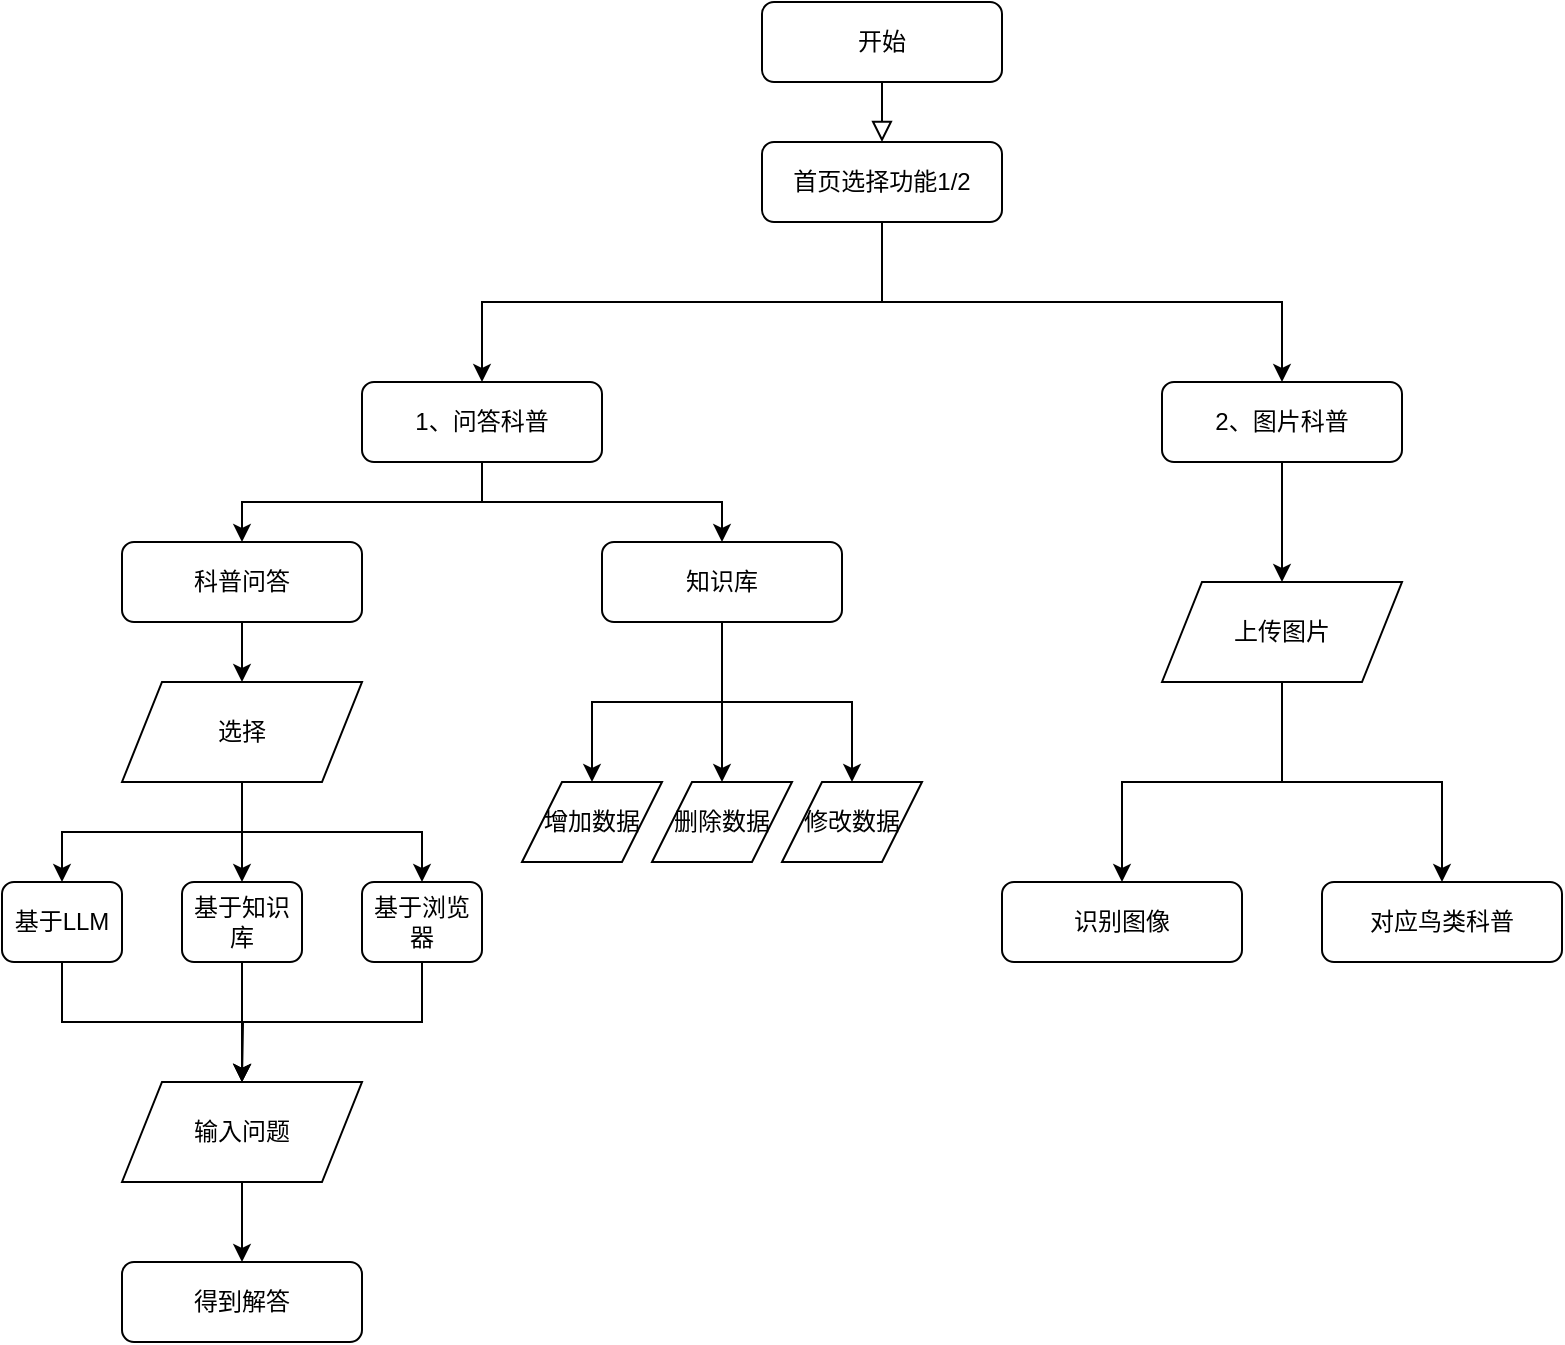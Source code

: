 <mxfile version="23.1.5" type="device">
  <diagram id="C5RBs43oDa-KdzZeNtuy" name="Page-1">
    <mxGraphModel dx="925" dy="689" grid="1" gridSize="10" guides="1" tooltips="1" connect="1" arrows="1" fold="1" page="1" pageScale="1" pageWidth="827" pageHeight="1169" math="0" shadow="0">
      <root>
        <mxCell id="WIyWlLk6GJQsqaUBKTNV-0" />
        <mxCell id="WIyWlLk6GJQsqaUBKTNV-1" parent="WIyWlLk6GJQsqaUBKTNV-0" />
        <mxCell id="WIyWlLk6GJQsqaUBKTNV-2" value="" style="rounded=0;html=1;jettySize=auto;orthogonalLoop=1;fontSize=11;endArrow=block;endFill=0;endSize=8;strokeWidth=1;shadow=0;labelBackgroundColor=none;edgeStyle=orthogonalEdgeStyle;entryX=0.5;entryY=0;entryDx=0;entryDy=0;" parent="WIyWlLk6GJQsqaUBKTNV-1" source="WIyWlLk6GJQsqaUBKTNV-3" target="lSsWX_e3qTCy8vR7yPE1-0" edge="1">
          <mxGeometry relative="1" as="geometry">
            <mxPoint x="450" y="180" as="targetPoint" />
          </mxGeometry>
        </mxCell>
        <mxCell id="WIyWlLk6GJQsqaUBKTNV-3" value="开始" style="rounded=1;whiteSpace=wrap;html=1;fontSize=12;glass=0;strokeWidth=1;shadow=0;" parent="WIyWlLk6GJQsqaUBKTNV-1" vertex="1">
          <mxGeometry x="380" y="90" width="120" height="40" as="geometry" />
        </mxCell>
        <mxCell id="lSsWX_e3qTCy8vR7yPE1-5" style="edgeStyle=orthogonalEdgeStyle;rounded=0;orthogonalLoop=1;jettySize=auto;html=1;exitX=0.5;exitY=1;exitDx=0;exitDy=0;entryX=0.5;entryY=0;entryDx=0;entryDy=0;" parent="WIyWlLk6GJQsqaUBKTNV-1" source="lSsWX_e3qTCy8vR7yPE1-0" target="lSsWX_e3qTCy8vR7yPE1-2" edge="1">
          <mxGeometry relative="1" as="geometry" />
        </mxCell>
        <mxCell id="RcgU6G-KKBRbS7jpkdpi-0" style="edgeStyle=orthogonalEdgeStyle;rounded=0;orthogonalLoop=1;jettySize=auto;html=1;exitX=0.5;exitY=1;exitDx=0;exitDy=0;entryX=0.5;entryY=0;entryDx=0;entryDy=0;" edge="1" parent="WIyWlLk6GJQsqaUBKTNV-1" source="lSsWX_e3qTCy8vR7yPE1-0" target="lSsWX_e3qTCy8vR7yPE1-1">
          <mxGeometry relative="1" as="geometry" />
        </mxCell>
        <mxCell id="lSsWX_e3qTCy8vR7yPE1-0" value="首页选择功能1/2" style="rounded=1;whiteSpace=wrap;html=1;fontSize=12;glass=0;strokeWidth=1;shadow=0;" parent="WIyWlLk6GJQsqaUBKTNV-1" vertex="1">
          <mxGeometry x="380" y="160" width="120" height="40" as="geometry" />
        </mxCell>
        <mxCell id="RcgU6G-KKBRbS7jpkdpi-3" style="edgeStyle=orthogonalEdgeStyle;rounded=0;orthogonalLoop=1;jettySize=auto;html=1;exitX=0.5;exitY=1;exitDx=0;exitDy=0;entryX=0.5;entryY=0;entryDx=0;entryDy=0;" edge="1" parent="WIyWlLk6GJQsqaUBKTNV-1" source="lSsWX_e3qTCy8vR7yPE1-1" target="RcgU6G-KKBRbS7jpkdpi-1">
          <mxGeometry relative="1" as="geometry" />
        </mxCell>
        <mxCell id="RcgU6G-KKBRbS7jpkdpi-4" style="edgeStyle=orthogonalEdgeStyle;rounded=0;orthogonalLoop=1;jettySize=auto;html=1;exitX=0.5;exitY=1;exitDx=0;exitDy=0;entryX=0.5;entryY=0;entryDx=0;entryDy=0;" edge="1" parent="WIyWlLk6GJQsqaUBKTNV-1" source="lSsWX_e3qTCy8vR7yPE1-1" target="RcgU6G-KKBRbS7jpkdpi-2">
          <mxGeometry relative="1" as="geometry" />
        </mxCell>
        <mxCell id="lSsWX_e3qTCy8vR7yPE1-1" value="1、问答科普" style="rounded=1;whiteSpace=wrap;html=1;fontSize=12;glass=0;strokeWidth=1;shadow=0;" parent="WIyWlLk6GJQsqaUBKTNV-1" vertex="1">
          <mxGeometry x="180" y="280" width="120" height="40" as="geometry" />
        </mxCell>
        <mxCell id="lSsWX_e3qTCy8vR7yPE1-12" style="edgeStyle=orthogonalEdgeStyle;rounded=0;orthogonalLoop=1;jettySize=auto;html=1;exitX=0.5;exitY=1;exitDx=0;exitDy=0;entryX=0.5;entryY=0;entryDx=0;entryDy=0;" parent="WIyWlLk6GJQsqaUBKTNV-1" source="lSsWX_e3qTCy8vR7yPE1-2" target="lSsWX_e3qTCy8vR7yPE1-11" edge="1">
          <mxGeometry relative="1" as="geometry" />
        </mxCell>
        <mxCell id="lSsWX_e3qTCy8vR7yPE1-2" value="2、图片科普" style="rounded=1;whiteSpace=wrap;html=1;fontSize=12;glass=0;strokeWidth=1;shadow=0;" parent="WIyWlLk6GJQsqaUBKTNV-1" vertex="1">
          <mxGeometry x="580" y="280" width="120" height="40" as="geometry" />
        </mxCell>
        <mxCell id="RcgU6G-KKBRbS7jpkdpi-34" style="edgeStyle=orthogonalEdgeStyle;rounded=0;orthogonalLoop=1;jettySize=auto;html=1;exitX=0.5;exitY=1;exitDx=0;exitDy=0;entryX=0.5;entryY=0;entryDx=0;entryDy=0;" edge="1" parent="WIyWlLk6GJQsqaUBKTNV-1" source="lSsWX_e3qTCy8vR7yPE1-11" target="lSsWX_e3qTCy8vR7yPE1-14">
          <mxGeometry relative="1" as="geometry" />
        </mxCell>
        <mxCell id="RcgU6G-KKBRbS7jpkdpi-35" style="edgeStyle=orthogonalEdgeStyle;rounded=0;orthogonalLoop=1;jettySize=auto;html=1;exitX=0.5;exitY=1;exitDx=0;exitDy=0;" edge="1" parent="WIyWlLk6GJQsqaUBKTNV-1" source="lSsWX_e3qTCy8vR7yPE1-11" target="RcgU6G-KKBRbS7jpkdpi-33">
          <mxGeometry relative="1" as="geometry" />
        </mxCell>
        <mxCell id="lSsWX_e3qTCy8vR7yPE1-11" value="上传图片" style="shape=parallelogram;perimeter=parallelogramPerimeter;whiteSpace=wrap;html=1;fixedSize=1;" parent="WIyWlLk6GJQsqaUBKTNV-1" vertex="1">
          <mxGeometry x="580" y="380" width="120" height="50" as="geometry" />
        </mxCell>
        <mxCell id="lSsWX_e3qTCy8vR7yPE1-14" value="识别图像" style="rounded=1;whiteSpace=wrap;html=1;fontSize=12;glass=0;strokeWidth=1;shadow=0;" parent="WIyWlLk6GJQsqaUBKTNV-1" vertex="1">
          <mxGeometry x="500" y="530" width="120" height="40" as="geometry" />
        </mxCell>
        <mxCell id="RcgU6G-KKBRbS7jpkdpi-16" style="edgeStyle=orthogonalEdgeStyle;rounded=0;orthogonalLoop=1;jettySize=auto;html=1;exitX=0.5;exitY=1;exitDx=0;exitDy=0;entryX=0.5;entryY=0;entryDx=0;entryDy=0;" edge="1" parent="WIyWlLk6GJQsqaUBKTNV-1" source="RcgU6G-KKBRbS7jpkdpi-1" target="RcgU6G-KKBRbS7jpkdpi-15">
          <mxGeometry relative="1" as="geometry" />
        </mxCell>
        <mxCell id="RcgU6G-KKBRbS7jpkdpi-1" value="科普问答" style="rounded=1;whiteSpace=wrap;html=1;fontSize=12;glass=0;strokeWidth=1;shadow=0;" vertex="1" parent="WIyWlLk6GJQsqaUBKTNV-1">
          <mxGeometry x="60" y="360" width="120" height="40" as="geometry" />
        </mxCell>
        <mxCell id="RcgU6G-KKBRbS7jpkdpi-29" style="edgeStyle=orthogonalEdgeStyle;rounded=0;orthogonalLoop=1;jettySize=auto;html=1;exitX=0.5;exitY=1;exitDx=0;exitDy=0;entryX=0.5;entryY=0;entryDx=0;entryDy=0;" edge="1" parent="WIyWlLk6GJQsqaUBKTNV-1" source="RcgU6G-KKBRbS7jpkdpi-2" target="RcgU6G-KKBRbS7jpkdpi-27">
          <mxGeometry relative="1" as="geometry" />
        </mxCell>
        <mxCell id="RcgU6G-KKBRbS7jpkdpi-30" style="edgeStyle=orthogonalEdgeStyle;rounded=0;orthogonalLoop=1;jettySize=auto;html=1;exitX=0.5;exitY=1;exitDx=0;exitDy=0;entryX=0.5;entryY=0;entryDx=0;entryDy=0;" edge="1" parent="WIyWlLk6GJQsqaUBKTNV-1" source="RcgU6G-KKBRbS7jpkdpi-2" target="RcgU6G-KKBRbS7jpkdpi-25">
          <mxGeometry relative="1" as="geometry" />
        </mxCell>
        <mxCell id="RcgU6G-KKBRbS7jpkdpi-32" style="edgeStyle=orthogonalEdgeStyle;rounded=0;orthogonalLoop=1;jettySize=auto;html=1;exitX=0.5;exitY=1;exitDx=0;exitDy=0;entryX=0.5;entryY=0;entryDx=0;entryDy=0;" edge="1" parent="WIyWlLk6GJQsqaUBKTNV-1" source="RcgU6G-KKBRbS7jpkdpi-2" target="RcgU6G-KKBRbS7jpkdpi-28">
          <mxGeometry relative="1" as="geometry" />
        </mxCell>
        <mxCell id="RcgU6G-KKBRbS7jpkdpi-2" value="知识库" style="rounded=1;whiteSpace=wrap;html=1;fontSize=12;glass=0;strokeWidth=1;shadow=0;" vertex="1" parent="WIyWlLk6GJQsqaUBKTNV-1">
          <mxGeometry x="300" y="360" width="120" height="40" as="geometry" />
        </mxCell>
        <mxCell id="RcgU6G-KKBRbS7jpkdpi-24" style="edgeStyle=orthogonalEdgeStyle;rounded=0;orthogonalLoop=1;jettySize=auto;html=1;exitX=0.5;exitY=1;exitDx=0;exitDy=0;" edge="1" parent="WIyWlLk6GJQsqaUBKTNV-1" source="RcgU6G-KKBRbS7jpkdpi-5" target="RcgU6G-KKBRbS7jpkdpi-23">
          <mxGeometry relative="1" as="geometry" />
        </mxCell>
        <mxCell id="RcgU6G-KKBRbS7jpkdpi-5" value="输入问题" style="shape=parallelogram;perimeter=parallelogramPerimeter;whiteSpace=wrap;html=1;fixedSize=1;" vertex="1" parent="WIyWlLk6GJQsqaUBKTNV-1">
          <mxGeometry x="60" y="630" width="120" height="50" as="geometry" />
        </mxCell>
        <mxCell id="RcgU6G-KKBRbS7jpkdpi-20" style="edgeStyle=orthogonalEdgeStyle;rounded=0;orthogonalLoop=1;jettySize=auto;html=1;exitX=0.5;exitY=1;exitDx=0;exitDy=0;" edge="1" parent="WIyWlLk6GJQsqaUBKTNV-1" source="RcgU6G-KKBRbS7jpkdpi-7" target="RcgU6G-KKBRbS7jpkdpi-5">
          <mxGeometry relative="1" as="geometry" />
        </mxCell>
        <mxCell id="RcgU6G-KKBRbS7jpkdpi-7" value="基于LLM" style="rounded=1;whiteSpace=wrap;html=1;" vertex="1" parent="WIyWlLk6GJQsqaUBKTNV-1">
          <mxGeometry y="530" width="60" height="40" as="geometry" />
        </mxCell>
        <mxCell id="RcgU6G-KKBRbS7jpkdpi-21" style="edgeStyle=orthogonalEdgeStyle;rounded=0;orthogonalLoop=1;jettySize=auto;html=1;exitX=0.5;exitY=1;exitDx=0;exitDy=0;entryX=0.5;entryY=0;entryDx=0;entryDy=0;" edge="1" parent="WIyWlLk6GJQsqaUBKTNV-1" source="RcgU6G-KKBRbS7jpkdpi-8" target="RcgU6G-KKBRbS7jpkdpi-5">
          <mxGeometry relative="1" as="geometry" />
        </mxCell>
        <mxCell id="RcgU6G-KKBRbS7jpkdpi-8" value="基于知识库" style="rounded=1;whiteSpace=wrap;html=1;" vertex="1" parent="WIyWlLk6GJQsqaUBKTNV-1">
          <mxGeometry x="90" y="530" width="60" height="40" as="geometry" />
        </mxCell>
        <mxCell id="RcgU6G-KKBRbS7jpkdpi-22" style="edgeStyle=orthogonalEdgeStyle;rounded=0;orthogonalLoop=1;jettySize=auto;html=1;exitX=0.5;exitY=1;exitDx=0;exitDy=0;" edge="1" parent="WIyWlLk6GJQsqaUBKTNV-1" source="RcgU6G-KKBRbS7jpkdpi-9">
          <mxGeometry relative="1" as="geometry">
            <mxPoint x="120" y="630" as="targetPoint" />
          </mxGeometry>
        </mxCell>
        <mxCell id="RcgU6G-KKBRbS7jpkdpi-9" value="基于浏览器" style="rounded=1;whiteSpace=wrap;html=1;" vertex="1" parent="WIyWlLk6GJQsqaUBKTNV-1">
          <mxGeometry x="180" y="530" width="60" height="40" as="geometry" />
        </mxCell>
        <mxCell id="RcgU6G-KKBRbS7jpkdpi-17" style="edgeStyle=orthogonalEdgeStyle;rounded=0;orthogonalLoop=1;jettySize=auto;html=1;exitX=0.5;exitY=1;exitDx=0;exitDy=0;entryX=0.5;entryY=0;entryDx=0;entryDy=0;" edge="1" parent="WIyWlLk6GJQsqaUBKTNV-1" source="RcgU6G-KKBRbS7jpkdpi-15" target="RcgU6G-KKBRbS7jpkdpi-8">
          <mxGeometry relative="1" as="geometry" />
        </mxCell>
        <mxCell id="RcgU6G-KKBRbS7jpkdpi-18" style="edgeStyle=orthogonalEdgeStyle;rounded=0;orthogonalLoop=1;jettySize=auto;html=1;exitX=0.5;exitY=1;exitDx=0;exitDy=0;entryX=0.5;entryY=0;entryDx=0;entryDy=0;" edge="1" parent="WIyWlLk6GJQsqaUBKTNV-1" source="RcgU6G-KKBRbS7jpkdpi-15" target="RcgU6G-KKBRbS7jpkdpi-9">
          <mxGeometry relative="1" as="geometry" />
        </mxCell>
        <mxCell id="RcgU6G-KKBRbS7jpkdpi-19" style="edgeStyle=orthogonalEdgeStyle;rounded=0;orthogonalLoop=1;jettySize=auto;html=1;exitX=0.5;exitY=1;exitDx=0;exitDy=0;entryX=0.5;entryY=0;entryDx=0;entryDy=0;" edge="1" parent="WIyWlLk6GJQsqaUBKTNV-1" source="RcgU6G-KKBRbS7jpkdpi-15" target="RcgU6G-KKBRbS7jpkdpi-7">
          <mxGeometry relative="1" as="geometry" />
        </mxCell>
        <mxCell id="RcgU6G-KKBRbS7jpkdpi-15" value="选择" style="shape=parallelogram;perimeter=parallelogramPerimeter;whiteSpace=wrap;html=1;fixedSize=1;" vertex="1" parent="WIyWlLk6GJQsqaUBKTNV-1">
          <mxGeometry x="60" y="430" width="120" height="50" as="geometry" />
        </mxCell>
        <mxCell id="RcgU6G-KKBRbS7jpkdpi-23" value="得到解答" style="rounded=1;whiteSpace=wrap;html=1;fontSize=12;glass=0;strokeWidth=1;shadow=0;" vertex="1" parent="WIyWlLk6GJQsqaUBKTNV-1">
          <mxGeometry x="60" y="720" width="120" height="40" as="geometry" />
        </mxCell>
        <mxCell id="RcgU6G-KKBRbS7jpkdpi-25" value="增加数据" style="shape=parallelogram;perimeter=parallelogramPerimeter;whiteSpace=wrap;html=1;fixedSize=1;" vertex="1" parent="WIyWlLk6GJQsqaUBKTNV-1">
          <mxGeometry x="260" y="480" width="70" height="40" as="geometry" />
        </mxCell>
        <mxCell id="RcgU6G-KKBRbS7jpkdpi-27" value="删除数据" style="shape=parallelogram;perimeter=parallelogramPerimeter;whiteSpace=wrap;html=1;fixedSize=1;" vertex="1" parent="WIyWlLk6GJQsqaUBKTNV-1">
          <mxGeometry x="325" y="480" width="70" height="40" as="geometry" />
        </mxCell>
        <mxCell id="RcgU6G-KKBRbS7jpkdpi-28" value="修改数据" style="shape=parallelogram;perimeter=parallelogramPerimeter;whiteSpace=wrap;html=1;fixedSize=1;" vertex="1" parent="WIyWlLk6GJQsqaUBKTNV-1">
          <mxGeometry x="390" y="480" width="70" height="40" as="geometry" />
        </mxCell>
        <mxCell id="RcgU6G-KKBRbS7jpkdpi-33" value="对应鸟类科普" style="rounded=1;whiteSpace=wrap;html=1;fontSize=12;glass=0;strokeWidth=1;shadow=0;" vertex="1" parent="WIyWlLk6GJQsqaUBKTNV-1">
          <mxGeometry x="660" y="530" width="120" height="40" as="geometry" />
        </mxCell>
      </root>
    </mxGraphModel>
  </diagram>
</mxfile>
